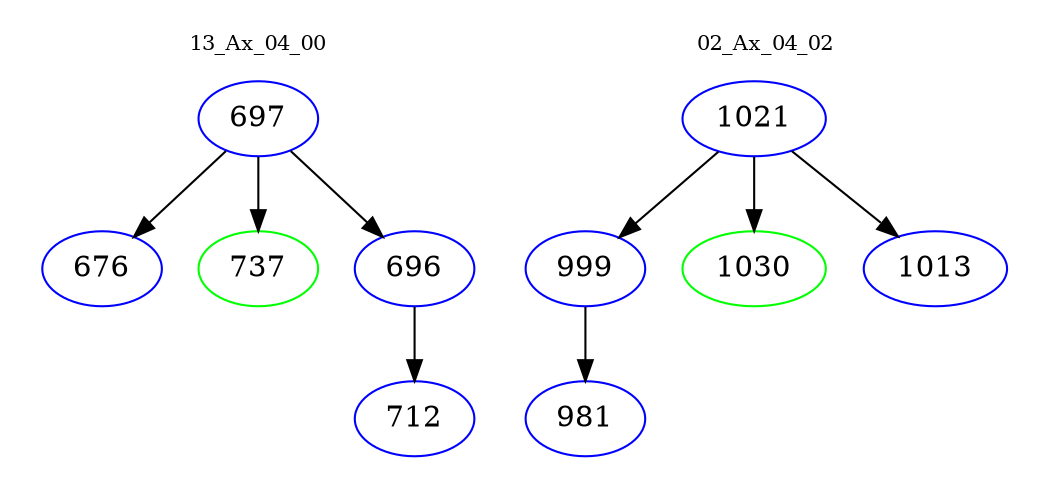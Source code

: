 digraph{
subgraph cluster_0 {
color = white
label = "13_Ax_04_00";
fontsize=10;
T0_697 [label="697", color="blue"]
T0_697 -> T0_676 [color="black"]
T0_676 [label="676", color="blue"]
T0_697 -> T0_737 [color="black"]
T0_737 [label="737", color="green"]
T0_697 -> T0_696 [color="black"]
T0_696 [label="696", color="blue"]
T0_696 -> T0_712 [color="black"]
T0_712 [label="712", color="blue"]
}
subgraph cluster_1 {
color = white
label = "02_Ax_04_02";
fontsize=10;
T1_1021 [label="1021", color="blue"]
T1_1021 -> T1_999 [color="black"]
T1_999 [label="999", color="blue"]
T1_999 -> T1_981 [color="black"]
T1_981 [label="981", color="blue"]
T1_1021 -> T1_1030 [color="black"]
T1_1030 [label="1030", color="green"]
T1_1021 -> T1_1013 [color="black"]
T1_1013 [label="1013", color="blue"]
}
}

